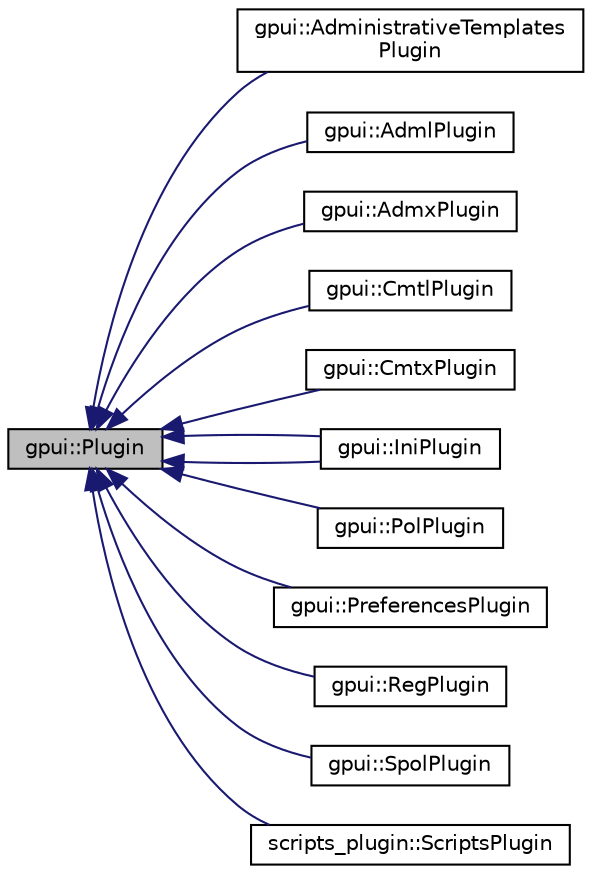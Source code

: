 digraph "gpui::Plugin"
{
 // LATEX_PDF_SIZE
  edge [fontname="Helvetica",fontsize="10",labelfontname="Helvetica",labelfontsize="10"];
  node [fontname="Helvetica",fontsize="10",shape=record];
  rankdir="LR";
  Node1 [label="gpui::Plugin",height=0.2,width=0.4,color="black", fillcolor="grey75", style="filled", fontcolor="black",tooltip=" "];
  Node1 -> Node2 [dir="back",color="midnightblue",fontsize="10",style="solid",fontname="Helvetica"];
  Node2 [label="gpui::AdministrativeTemplates\lPlugin",height=0.2,width=0.4,color="black", fillcolor="white", style="filled",URL="$classgpui_1_1_administrative_templates_plugin.html",tooltip=" "];
  Node1 -> Node3 [dir="back",color="midnightblue",fontsize="10",style="solid",fontname="Helvetica"];
  Node3 [label="gpui::AdmlPlugin",height=0.2,width=0.4,color="black", fillcolor="white", style="filled",URL="$classgpui_1_1_adml_plugin.html",tooltip=" "];
  Node1 -> Node4 [dir="back",color="midnightblue",fontsize="10",style="solid",fontname="Helvetica"];
  Node4 [label="gpui::AdmxPlugin",height=0.2,width=0.4,color="black", fillcolor="white", style="filled",URL="$classgpui_1_1_admx_plugin.html",tooltip=" "];
  Node1 -> Node5 [dir="back",color="midnightblue",fontsize="10",style="solid",fontname="Helvetica"];
  Node5 [label="gpui::CmtlPlugin",height=0.2,width=0.4,color="black", fillcolor="white", style="filled",URL="$classgpui_1_1_cmtl_plugin.html",tooltip=" "];
  Node1 -> Node6 [dir="back",color="midnightblue",fontsize="10",style="solid",fontname="Helvetica"];
  Node6 [label="gpui::CmtxPlugin",height=0.2,width=0.4,color="black", fillcolor="white", style="filled",URL="$classgpui_1_1_cmtx_plugin.html",tooltip=" "];
  Node1 -> Node7 [dir="back",color="midnightblue",fontsize="10",style="solid",fontname="Helvetica"];
  Node7 [label="gpui::IniPlugin",height=0.2,width=0.4,color="black", fillcolor="white", style="filled",URL="$classgpui_1_1_ini_plugin.html",tooltip=" "];
  Node1 -> Node7 [dir="back",color="midnightblue",fontsize="10",style="solid",fontname="Helvetica"];
  Node1 -> Node8 [dir="back",color="midnightblue",fontsize="10",style="solid",fontname="Helvetica"];
  Node8 [label="gpui::PolPlugin",height=0.2,width=0.4,color="black", fillcolor="white", style="filled",URL="$classgpui_1_1_pol_plugin.html",tooltip=" "];
  Node1 -> Node9 [dir="back",color="midnightblue",fontsize="10",style="solid",fontname="Helvetica"];
  Node9 [label="gpui::PreferencesPlugin",height=0.2,width=0.4,color="black", fillcolor="white", style="filled",URL="$classgpui_1_1_preferences_plugin.html",tooltip=" "];
  Node1 -> Node10 [dir="back",color="midnightblue",fontsize="10",style="solid",fontname="Helvetica"];
  Node10 [label="gpui::RegPlugin",height=0.2,width=0.4,color="black", fillcolor="white", style="filled",URL="$classgpui_1_1_reg_plugin.html",tooltip=" "];
  Node1 -> Node11 [dir="back",color="midnightblue",fontsize="10",style="solid",fontname="Helvetica"];
  Node11 [label="gpui::SpolPlugin",height=0.2,width=0.4,color="black", fillcolor="white", style="filled",URL="$classgpui_1_1_spol_plugin.html",tooltip=" "];
  Node1 -> Node12 [dir="back",color="midnightblue",fontsize="10",style="solid",fontname="Helvetica"];
  Node12 [label="scripts_plugin::ScriptsPlugin",height=0.2,width=0.4,color="black", fillcolor="white", style="filled",URL="$classscripts__plugin_1_1_scripts_plugin.html",tooltip=" "];
}
